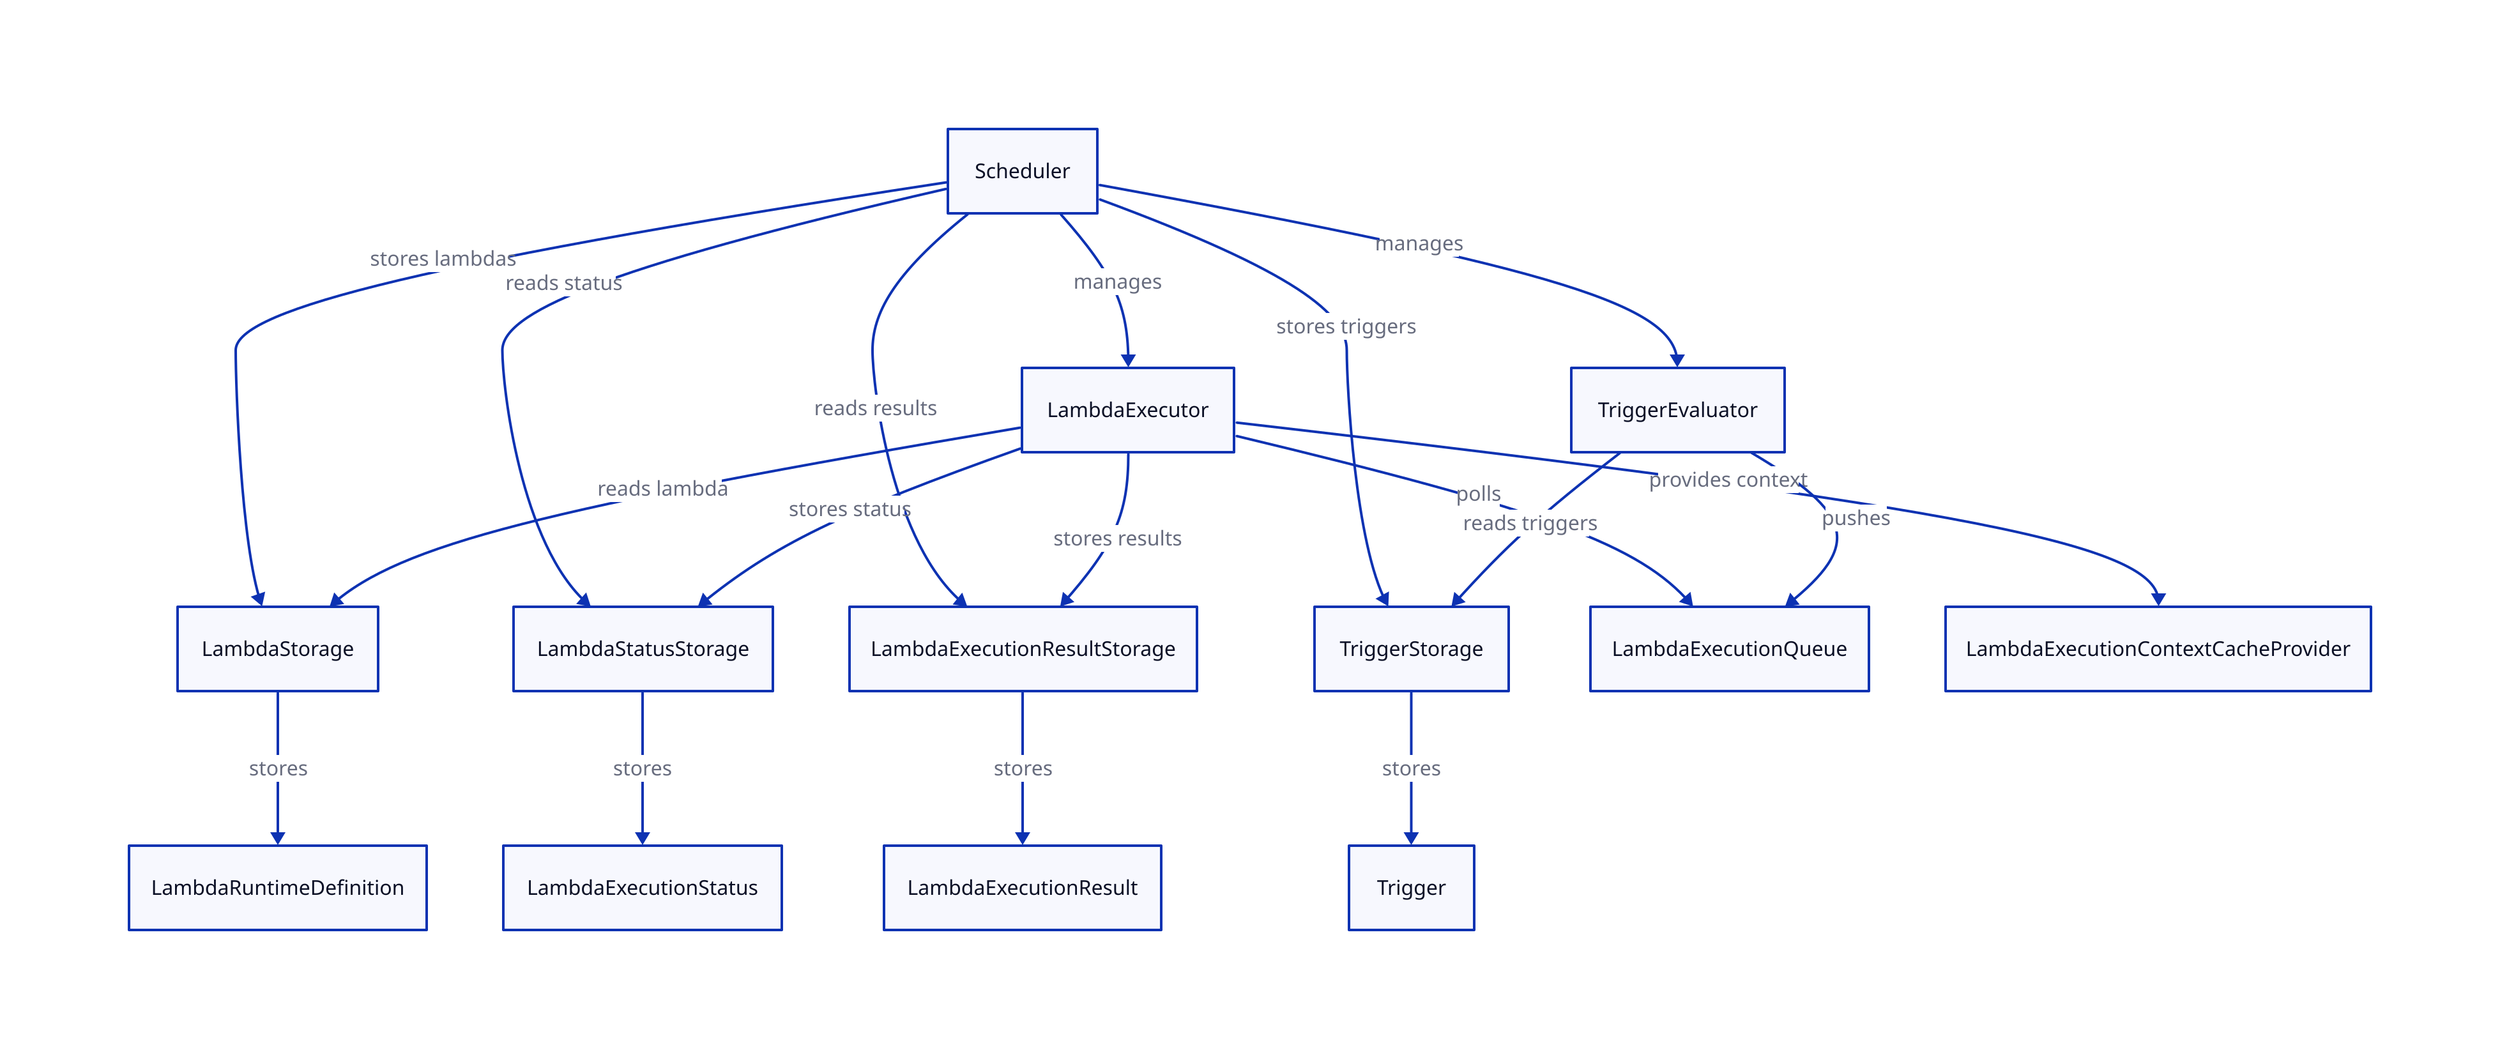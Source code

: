 Scheduler -> LambdaExecutor: manages
Scheduler -> TriggerEvaluator: manages
Scheduler -> LambdaStatusStorage: reads status
Scheduler -> LambdaExecutionResultStorage: reads results
Scheduler -> TriggerStorage: stores triggers
Scheduler -> LambdaStorage: stores lambdas

LambdaExecutor -> LambdaStorage: reads lambda
LambdaExecutor -> LambdaExecutionQueue: polls
LambdaExecutor -> LambdaExecutionContextCacheProvider: provides context
LambdaExecutor -> LambdaStatusStorage: stores status
LambdaExecutor -> LambdaExecutionResultStorage: stores results

TriggerEvaluator -> TriggerStorage: reads triggers
TriggerEvaluator -> LambdaExecutionQueue: pushes

TriggerStorage -> Trigger: stores

LambdaStorage -> LambdaRuntimeDefinition: stores
LambdaStatusStorage -> LambdaExecutionStatus: stores
LambdaExecutionResultStorage -> LambdaExecutionResult: stores
